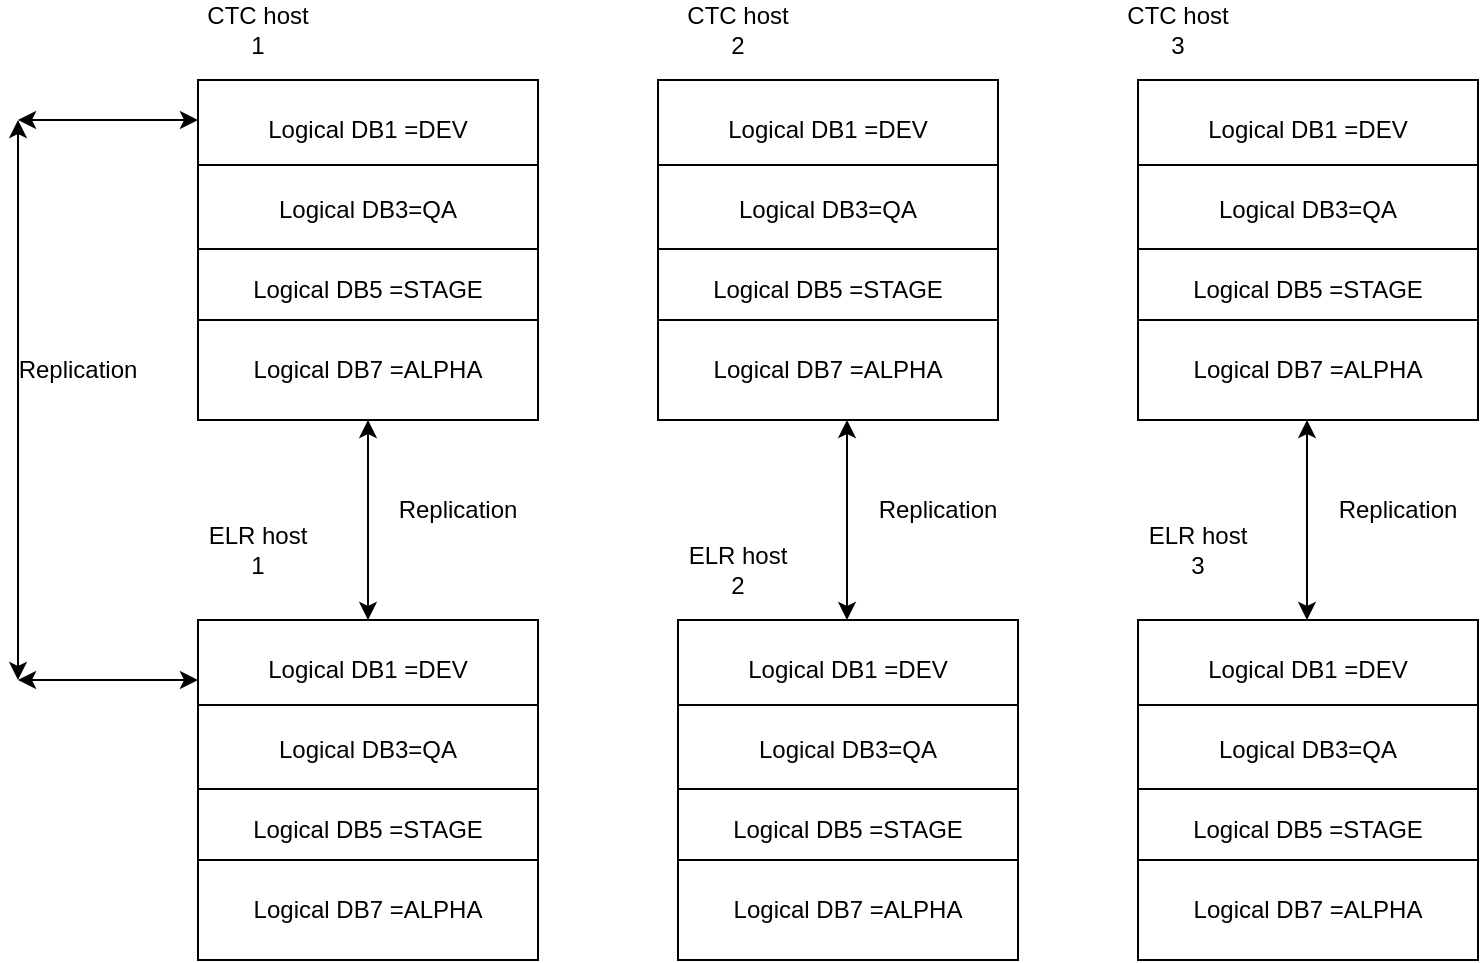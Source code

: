 <mxfile version="21.6.6" type="github">
  <diagram name="Page-1" id="Q7LPxqIHuv_cpELlYRCS">
    <mxGraphModel dx="1034" dy="423" grid="1" gridSize="10" guides="1" tooltips="1" connect="1" arrows="1" fold="1" page="1" pageScale="1" pageWidth="850" pageHeight="1100" math="0" shadow="0">
      <root>
        <mxCell id="0" />
        <mxCell id="1" parent="0" />
        <mxCell id="8BJWhGXCUrjtmx8MCfsU-7" value="CTC host 1" style="text;html=1;strokeColor=none;fillColor=none;align=center;verticalAlign=middle;whiteSpace=wrap;rounded=0;" vertex="1" parent="1">
          <mxGeometry x="120" y="30" width="60" height="30" as="geometry" />
        </mxCell>
        <mxCell id="8BJWhGXCUrjtmx8MCfsU-8" value="CTC host 2" style="text;html=1;strokeColor=none;fillColor=none;align=center;verticalAlign=middle;whiteSpace=wrap;rounded=0;" vertex="1" parent="1">
          <mxGeometry x="360" y="30" width="60" height="30" as="geometry" />
        </mxCell>
        <mxCell id="8BJWhGXCUrjtmx8MCfsU-9" value="CTC host 3" style="text;html=1;strokeColor=none;fillColor=none;align=center;verticalAlign=middle;whiteSpace=wrap;rounded=0;" vertex="1" parent="1">
          <mxGeometry x="580" y="30" width="60" height="30" as="geometry" />
        </mxCell>
        <mxCell id="8BJWhGXCUrjtmx8MCfsU-10" value="ELR host 1" style="text;html=1;strokeColor=none;fillColor=none;align=center;verticalAlign=middle;whiteSpace=wrap;rounded=0;" vertex="1" parent="1">
          <mxGeometry x="120" y="290" width="60" height="30" as="geometry" />
        </mxCell>
        <mxCell id="8BJWhGXCUrjtmx8MCfsU-12" value="ELR host 2" style="text;html=1;strokeColor=none;fillColor=none;align=center;verticalAlign=middle;whiteSpace=wrap;rounded=0;" vertex="1" parent="1">
          <mxGeometry x="360" y="300" width="60" height="30" as="geometry" />
        </mxCell>
        <mxCell id="8BJWhGXCUrjtmx8MCfsU-13" value="ELR host 3" style="text;html=1;strokeColor=none;fillColor=none;align=center;verticalAlign=middle;whiteSpace=wrap;rounded=0;" vertex="1" parent="1">
          <mxGeometry x="590" y="290" width="60" height="30" as="geometry" />
        </mxCell>
        <mxCell id="8BJWhGXCUrjtmx8MCfsU-15" value="" style="endArrow=classic;startArrow=classic;html=1;rounded=0;entryX=0.5;entryY=1;entryDx=0;entryDy=0;exitX=0.5;exitY=0;exitDx=0;exitDy=0;" edge="1" parent="1">
          <mxGeometry width="50" height="50" relative="1" as="geometry">
            <mxPoint x="205" y="340" as="sourcePoint" />
            <mxPoint x="205" y="240" as="targetPoint" />
          </mxGeometry>
        </mxCell>
        <mxCell id="8BJWhGXCUrjtmx8MCfsU-16" value="" style="endArrow=classic;startArrow=classic;html=1;rounded=0;entryX=0.5;entryY=1;entryDx=0;entryDy=0;exitX=0.5;exitY=0;exitDx=0;exitDy=0;" edge="1" parent="1">
          <mxGeometry width="50" height="50" relative="1" as="geometry">
            <mxPoint x="444.5" y="340" as="sourcePoint" />
            <mxPoint x="444.5" y="240" as="targetPoint" />
          </mxGeometry>
        </mxCell>
        <mxCell id="8BJWhGXCUrjtmx8MCfsU-17" value="" style="endArrow=classic;startArrow=classic;html=1;rounded=0;entryX=0.5;entryY=1;entryDx=0;entryDy=0;exitX=0.5;exitY=0;exitDx=0;exitDy=0;" edge="1" parent="1">
          <mxGeometry width="50" height="50" relative="1" as="geometry">
            <mxPoint x="674.5" y="340" as="sourcePoint" />
            <mxPoint x="674.5" y="240" as="targetPoint" />
          </mxGeometry>
        </mxCell>
        <mxCell id="8BJWhGXCUrjtmx8MCfsU-102" value="" style="group" vertex="1" connectable="0" parent="1">
          <mxGeometry x="120" y="70" width="170" height="170" as="geometry" />
        </mxCell>
        <mxCell id="8BJWhGXCUrjtmx8MCfsU-103" value="" style="whiteSpace=wrap;html=1;aspect=fixed;" vertex="1" parent="8BJWhGXCUrjtmx8MCfsU-102">
          <mxGeometry width="170" height="170" as="geometry" />
        </mxCell>
        <mxCell id="8BJWhGXCUrjtmx8MCfsU-104" value="" style="endArrow=none;html=1;rounded=0;exitX=0;exitY=0.25;exitDx=0;exitDy=0;entryX=1;entryY=0.25;entryDx=0;entryDy=0;" edge="1" parent="8BJWhGXCUrjtmx8MCfsU-102" source="8BJWhGXCUrjtmx8MCfsU-103" target="8BJWhGXCUrjtmx8MCfsU-103">
          <mxGeometry width="50" height="50" relative="1" as="geometry">
            <mxPoint x="10" y="50" as="sourcePoint" />
            <mxPoint x="60" as="targetPoint" />
          </mxGeometry>
        </mxCell>
        <mxCell id="8BJWhGXCUrjtmx8MCfsU-105" value="" style="endArrow=none;html=1;rounded=0;exitX=0;exitY=0.25;exitDx=0;exitDy=0;entryX=1;entryY=0.25;entryDx=0;entryDy=0;" edge="1" parent="8BJWhGXCUrjtmx8MCfsU-102">
          <mxGeometry width="50" height="50" relative="1" as="geometry">
            <mxPoint y="84.5" as="sourcePoint" />
            <mxPoint x="170" y="84.5" as="targetPoint" />
          </mxGeometry>
        </mxCell>
        <mxCell id="8BJWhGXCUrjtmx8MCfsU-106" value="" style="endArrow=none;html=1;rounded=0;exitX=0;exitY=0.25;exitDx=0;exitDy=0;entryX=1;entryY=0.25;entryDx=0;entryDy=0;" edge="1" parent="8BJWhGXCUrjtmx8MCfsU-102">
          <mxGeometry width="50" height="50" relative="1" as="geometry">
            <mxPoint y="120" as="sourcePoint" />
            <mxPoint x="170" y="120" as="targetPoint" />
          </mxGeometry>
        </mxCell>
        <mxCell id="8BJWhGXCUrjtmx8MCfsU-107" value="Logical DB1 =DEV" style="text;html=1;strokeColor=none;fillColor=none;align=center;verticalAlign=middle;whiteSpace=wrap;rounded=0;" vertex="1" parent="8BJWhGXCUrjtmx8MCfsU-102">
          <mxGeometry x="10" y="10" width="150" height="30" as="geometry" />
        </mxCell>
        <mxCell id="8BJWhGXCUrjtmx8MCfsU-108" value="Logical DB3=QA" style="text;html=1;strokeColor=none;fillColor=none;align=center;verticalAlign=middle;whiteSpace=wrap;rounded=0;" vertex="1" parent="8BJWhGXCUrjtmx8MCfsU-102">
          <mxGeometry x="10" y="50" width="150" height="30" as="geometry" />
        </mxCell>
        <mxCell id="8BJWhGXCUrjtmx8MCfsU-109" value="Logical DB5 =STAGE" style="text;html=1;strokeColor=none;fillColor=none;align=center;verticalAlign=middle;whiteSpace=wrap;rounded=0;" vertex="1" parent="8BJWhGXCUrjtmx8MCfsU-102">
          <mxGeometry x="10" y="90" width="150" height="30" as="geometry" />
        </mxCell>
        <mxCell id="8BJWhGXCUrjtmx8MCfsU-110" value="Logical DB7 =ALPHA" style="text;html=1;strokeColor=none;fillColor=none;align=center;verticalAlign=middle;whiteSpace=wrap;rounded=0;" vertex="1" parent="8BJWhGXCUrjtmx8MCfsU-102">
          <mxGeometry x="10" y="130" width="150" height="30" as="geometry" />
        </mxCell>
        <mxCell id="8BJWhGXCUrjtmx8MCfsU-120" value="" style="group" vertex="1" connectable="0" parent="1">
          <mxGeometry x="360" y="340" width="170" height="170" as="geometry" />
        </mxCell>
        <mxCell id="8BJWhGXCUrjtmx8MCfsU-121" value="" style="whiteSpace=wrap;html=1;aspect=fixed;" vertex="1" parent="8BJWhGXCUrjtmx8MCfsU-120">
          <mxGeometry width="170" height="170" as="geometry" />
        </mxCell>
        <mxCell id="8BJWhGXCUrjtmx8MCfsU-122" value="" style="endArrow=none;html=1;rounded=0;exitX=0;exitY=0.25;exitDx=0;exitDy=0;entryX=1;entryY=0.25;entryDx=0;entryDy=0;" edge="1" parent="8BJWhGXCUrjtmx8MCfsU-120" source="8BJWhGXCUrjtmx8MCfsU-121" target="8BJWhGXCUrjtmx8MCfsU-121">
          <mxGeometry width="50" height="50" relative="1" as="geometry">
            <mxPoint x="10" y="50" as="sourcePoint" />
            <mxPoint x="60" as="targetPoint" />
          </mxGeometry>
        </mxCell>
        <mxCell id="8BJWhGXCUrjtmx8MCfsU-123" value="" style="endArrow=none;html=1;rounded=0;exitX=0;exitY=0.25;exitDx=0;exitDy=0;entryX=1;entryY=0.25;entryDx=0;entryDy=0;" edge="1" parent="8BJWhGXCUrjtmx8MCfsU-120">
          <mxGeometry width="50" height="50" relative="1" as="geometry">
            <mxPoint y="84.5" as="sourcePoint" />
            <mxPoint x="170" y="84.5" as="targetPoint" />
          </mxGeometry>
        </mxCell>
        <mxCell id="8BJWhGXCUrjtmx8MCfsU-124" value="" style="endArrow=none;html=1;rounded=0;exitX=0;exitY=0.25;exitDx=0;exitDy=0;entryX=1;entryY=0.25;entryDx=0;entryDy=0;" edge="1" parent="8BJWhGXCUrjtmx8MCfsU-120">
          <mxGeometry width="50" height="50" relative="1" as="geometry">
            <mxPoint y="120" as="sourcePoint" />
            <mxPoint x="170" y="120" as="targetPoint" />
          </mxGeometry>
        </mxCell>
        <mxCell id="8BJWhGXCUrjtmx8MCfsU-125" value="Logical DB1 =DEV" style="text;html=1;strokeColor=none;fillColor=none;align=center;verticalAlign=middle;whiteSpace=wrap;rounded=0;" vertex="1" parent="8BJWhGXCUrjtmx8MCfsU-120">
          <mxGeometry x="10" y="10" width="150" height="30" as="geometry" />
        </mxCell>
        <mxCell id="8BJWhGXCUrjtmx8MCfsU-126" value="Logical DB3=QA" style="text;html=1;strokeColor=none;fillColor=none;align=center;verticalAlign=middle;whiteSpace=wrap;rounded=0;" vertex="1" parent="8BJWhGXCUrjtmx8MCfsU-120">
          <mxGeometry x="10" y="50" width="150" height="30" as="geometry" />
        </mxCell>
        <mxCell id="8BJWhGXCUrjtmx8MCfsU-127" value="Logical DB5 =STAGE" style="text;html=1;strokeColor=none;fillColor=none;align=center;verticalAlign=middle;whiteSpace=wrap;rounded=0;" vertex="1" parent="8BJWhGXCUrjtmx8MCfsU-120">
          <mxGeometry x="10" y="90" width="150" height="30" as="geometry" />
        </mxCell>
        <mxCell id="8BJWhGXCUrjtmx8MCfsU-128" value="Logical DB7 =ALPHA" style="text;html=1;strokeColor=none;fillColor=none;align=center;verticalAlign=middle;whiteSpace=wrap;rounded=0;" vertex="1" parent="8BJWhGXCUrjtmx8MCfsU-120">
          <mxGeometry x="10" y="130" width="150" height="30" as="geometry" />
        </mxCell>
        <mxCell id="8BJWhGXCUrjtmx8MCfsU-129" value="" style="group" vertex="1" connectable="0" parent="1">
          <mxGeometry x="590" y="340" width="170" height="170" as="geometry" />
        </mxCell>
        <mxCell id="8BJWhGXCUrjtmx8MCfsU-130" value="" style="whiteSpace=wrap;html=1;aspect=fixed;" vertex="1" parent="8BJWhGXCUrjtmx8MCfsU-129">
          <mxGeometry width="170" height="170" as="geometry" />
        </mxCell>
        <mxCell id="8BJWhGXCUrjtmx8MCfsU-131" value="" style="endArrow=none;html=1;rounded=0;exitX=0;exitY=0.25;exitDx=0;exitDy=0;entryX=1;entryY=0.25;entryDx=0;entryDy=0;" edge="1" parent="8BJWhGXCUrjtmx8MCfsU-129" source="8BJWhGXCUrjtmx8MCfsU-130" target="8BJWhGXCUrjtmx8MCfsU-130">
          <mxGeometry width="50" height="50" relative="1" as="geometry">
            <mxPoint x="10" y="50" as="sourcePoint" />
            <mxPoint x="60" as="targetPoint" />
          </mxGeometry>
        </mxCell>
        <mxCell id="8BJWhGXCUrjtmx8MCfsU-132" value="" style="endArrow=none;html=1;rounded=0;exitX=0;exitY=0.25;exitDx=0;exitDy=0;entryX=1;entryY=0.25;entryDx=0;entryDy=0;" edge="1" parent="8BJWhGXCUrjtmx8MCfsU-129">
          <mxGeometry width="50" height="50" relative="1" as="geometry">
            <mxPoint y="84.5" as="sourcePoint" />
            <mxPoint x="170" y="84.5" as="targetPoint" />
          </mxGeometry>
        </mxCell>
        <mxCell id="8BJWhGXCUrjtmx8MCfsU-133" value="" style="endArrow=none;html=1;rounded=0;exitX=0;exitY=0.25;exitDx=0;exitDy=0;entryX=1;entryY=0.25;entryDx=0;entryDy=0;" edge="1" parent="8BJWhGXCUrjtmx8MCfsU-129">
          <mxGeometry width="50" height="50" relative="1" as="geometry">
            <mxPoint y="120" as="sourcePoint" />
            <mxPoint x="170" y="120" as="targetPoint" />
          </mxGeometry>
        </mxCell>
        <mxCell id="8BJWhGXCUrjtmx8MCfsU-134" value="Logical DB1 =DEV" style="text;html=1;strokeColor=none;fillColor=none;align=center;verticalAlign=middle;whiteSpace=wrap;rounded=0;" vertex="1" parent="8BJWhGXCUrjtmx8MCfsU-129">
          <mxGeometry x="10" y="10" width="150" height="30" as="geometry" />
        </mxCell>
        <mxCell id="8BJWhGXCUrjtmx8MCfsU-135" value="Logical DB3=QA" style="text;html=1;strokeColor=none;fillColor=none;align=center;verticalAlign=middle;whiteSpace=wrap;rounded=0;" vertex="1" parent="8BJWhGXCUrjtmx8MCfsU-129">
          <mxGeometry x="10" y="50" width="150" height="30" as="geometry" />
        </mxCell>
        <mxCell id="8BJWhGXCUrjtmx8MCfsU-136" value="Logical DB5 =STAGE" style="text;html=1;strokeColor=none;fillColor=none;align=center;verticalAlign=middle;whiteSpace=wrap;rounded=0;" vertex="1" parent="8BJWhGXCUrjtmx8MCfsU-129">
          <mxGeometry x="10" y="90" width="150" height="30" as="geometry" />
        </mxCell>
        <mxCell id="8BJWhGXCUrjtmx8MCfsU-137" value="Logical DB7 =ALPHA" style="text;html=1;strokeColor=none;fillColor=none;align=center;verticalAlign=middle;whiteSpace=wrap;rounded=0;" vertex="1" parent="8BJWhGXCUrjtmx8MCfsU-129">
          <mxGeometry x="10" y="130" width="150" height="30" as="geometry" />
        </mxCell>
        <mxCell id="8BJWhGXCUrjtmx8MCfsU-138" value="" style="group" vertex="1" connectable="0" parent="1">
          <mxGeometry x="120" y="340" width="170" height="170" as="geometry" />
        </mxCell>
        <mxCell id="8BJWhGXCUrjtmx8MCfsU-139" value="" style="whiteSpace=wrap;html=1;aspect=fixed;" vertex="1" parent="8BJWhGXCUrjtmx8MCfsU-138">
          <mxGeometry width="170" height="170" as="geometry" />
        </mxCell>
        <mxCell id="8BJWhGXCUrjtmx8MCfsU-140" value="" style="endArrow=none;html=1;rounded=0;exitX=0;exitY=0.25;exitDx=0;exitDy=0;entryX=1;entryY=0.25;entryDx=0;entryDy=0;" edge="1" parent="8BJWhGXCUrjtmx8MCfsU-138" source="8BJWhGXCUrjtmx8MCfsU-139" target="8BJWhGXCUrjtmx8MCfsU-139">
          <mxGeometry width="50" height="50" relative="1" as="geometry">
            <mxPoint x="10" y="50" as="sourcePoint" />
            <mxPoint x="60" as="targetPoint" />
          </mxGeometry>
        </mxCell>
        <mxCell id="8BJWhGXCUrjtmx8MCfsU-141" value="" style="endArrow=none;html=1;rounded=0;exitX=0;exitY=0.25;exitDx=0;exitDy=0;entryX=1;entryY=0.25;entryDx=0;entryDy=0;" edge="1" parent="8BJWhGXCUrjtmx8MCfsU-138">
          <mxGeometry width="50" height="50" relative="1" as="geometry">
            <mxPoint y="84.5" as="sourcePoint" />
            <mxPoint x="170" y="84.5" as="targetPoint" />
          </mxGeometry>
        </mxCell>
        <mxCell id="8BJWhGXCUrjtmx8MCfsU-142" value="" style="endArrow=none;html=1;rounded=0;exitX=0;exitY=0.25;exitDx=0;exitDy=0;entryX=1;entryY=0.25;entryDx=0;entryDy=0;" edge="1" parent="8BJWhGXCUrjtmx8MCfsU-138">
          <mxGeometry width="50" height="50" relative="1" as="geometry">
            <mxPoint y="120" as="sourcePoint" />
            <mxPoint x="170" y="120" as="targetPoint" />
          </mxGeometry>
        </mxCell>
        <mxCell id="8BJWhGXCUrjtmx8MCfsU-143" value="Logical DB1 =DEV" style="text;html=1;strokeColor=none;fillColor=none;align=center;verticalAlign=middle;whiteSpace=wrap;rounded=0;" vertex="1" parent="8BJWhGXCUrjtmx8MCfsU-138">
          <mxGeometry x="10" y="10" width="150" height="30" as="geometry" />
        </mxCell>
        <mxCell id="8BJWhGXCUrjtmx8MCfsU-144" value="Logical DB3=QA" style="text;html=1;strokeColor=none;fillColor=none;align=center;verticalAlign=middle;whiteSpace=wrap;rounded=0;" vertex="1" parent="8BJWhGXCUrjtmx8MCfsU-138">
          <mxGeometry x="10" y="50" width="150" height="30" as="geometry" />
        </mxCell>
        <mxCell id="8BJWhGXCUrjtmx8MCfsU-145" value="Logical DB5 =STAGE" style="text;html=1;strokeColor=none;fillColor=none;align=center;verticalAlign=middle;whiteSpace=wrap;rounded=0;" vertex="1" parent="8BJWhGXCUrjtmx8MCfsU-138">
          <mxGeometry x="10" y="90" width="150" height="30" as="geometry" />
        </mxCell>
        <mxCell id="8BJWhGXCUrjtmx8MCfsU-146" value="Logical DB7 =ALPHA" style="text;html=1;strokeColor=none;fillColor=none;align=center;verticalAlign=middle;whiteSpace=wrap;rounded=0;" vertex="1" parent="8BJWhGXCUrjtmx8MCfsU-138">
          <mxGeometry x="10" y="130" width="150" height="30" as="geometry" />
        </mxCell>
        <mxCell id="8BJWhGXCUrjtmx8MCfsU-147" value="" style="group" vertex="1" connectable="0" parent="1">
          <mxGeometry x="590" y="70" width="170" height="170" as="geometry" />
        </mxCell>
        <mxCell id="8BJWhGXCUrjtmx8MCfsU-148" value="" style="whiteSpace=wrap;html=1;aspect=fixed;" vertex="1" parent="8BJWhGXCUrjtmx8MCfsU-147">
          <mxGeometry width="170" height="170" as="geometry" />
        </mxCell>
        <mxCell id="8BJWhGXCUrjtmx8MCfsU-149" value="" style="endArrow=none;html=1;rounded=0;exitX=0;exitY=0.25;exitDx=0;exitDy=0;entryX=1;entryY=0.25;entryDx=0;entryDy=0;" edge="1" parent="8BJWhGXCUrjtmx8MCfsU-147" source="8BJWhGXCUrjtmx8MCfsU-148" target="8BJWhGXCUrjtmx8MCfsU-148">
          <mxGeometry width="50" height="50" relative="1" as="geometry">
            <mxPoint x="10" y="50" as="sourcePoint" />
            <mxPoint x="60" as="targetPoint" />
          </mxGeometry>
        </mxCell>
        <mxCell id="8BJWhGXCUrjtmx8MCfsU-150" value="" style="endArrow=none;html=1;rounded=0;exitX=0;exitY=0.25;exitDx=0;exitDy=0;entryX=1;entryY=0.25;entryDx=0;entryDy=0;" edge="1" parent="8BJWhGXCUrjtmx8MCfsU-147">
          <mxGeometry width="50" height="50" relative="1" as="geometry">
            <mxPoint y="84.5" as="sourcePoint" />
            <mxPoint x="170" y="84.5" as="targetPoint" />
          </mxGeometry>
        </mxCell>
        <mxCell id="8BJWhGXCUrjtmx8MCfsU-151" value="" style="endArrow=none;html=1;rounded=0;exitX=0;exitY=0.25;exitDx=0;exitDy=0;entryX=1;entryY=0.25;entryDx=0;entryDy=0;" edge="1" parent="8BJWhGXCUrjtmx8MCfsU-147">
          <mxGeometry width="50" height="50" relative="1" as="geometry">
            <mxPoint y="120" as="sourcePoint" />
            <mxPoint x="170" y="120" as="targetPoint" />
          </mxGeometry>
        </mxCell>
        <mxCell id="8BJWhGXCUrjtmx8MCfsU-152" value="Logical DB1 =DEV" style="text;html=1;strokeColor=none;fillColor=none;align=center;verticalAlign=middle;whiteSpace=wrap;rounded=0;" vertex="1" parent="8BJWhGXCUrjtmx8MCfsU-147">
          <mxGeometry x="10" y="10" width="150" height="30" as="geometry" />
        </mxCell>
        <mxCell id="8BJWhGXCUrjtmx8MCfsU-153" value="Logical DB3=QA" style="text;html=1;strokeColor=none;fillColor=none;align=center;verticalAlign=middle;whiteSpace=wrap;rounded=0;" vertex="1" parent="8BJWhGXCUrjtmx8MCfsU-147">
          <mxGeometry x="10" y="50" width="150" height="30" as="geometry" />
        </mxCell>
        <mxCell id="8BJWhGXCUrjtmx8MCfsU-154" value="Logical DB5 =STAGE" style="text;html=1;strokeColor=none;fillColor=none;align=center;verticalAlign=middle;whiteSpace=wrap;rounded=0;" vertex="1" parent="8BJWhGXCUrjtmx8MCfsU-147">
          <mxGeometry x="10" y="90" width="150" height="30" as="geometry" />
        </mxCell>
        <mxCell id="8BJWhGXCUrjtmx8MCfsU-155" value="Logical DB7 =ALPHA" style="text;html=1;strokeColor=none;fillColor=none;align=center;verticalAlign=middle;whiteSpace=wrap;rounded=0;" vertex="1" parent="8BJWhGXCUrjtmx8MCfsU-147">
          <mxGeometry x="10" y="130" width="150" height="30" as="geometry" />
        </mxCell>
        <mxCell id="8BJWhGXCUrjtmx8MCfsU-156" value="" style="group" vertex="1" connectable="0" parent="1">
          <mxGeometry x="350" y="70" width="170" height="170" as="geometry" />
        </mxCell>
        <mxCell id="8BJWhGXCUrjtmx8MCfsU-157" value="" style="whiteSpace=wrap;html=1;aspect=fixed;" vertex="1" parent="8BJWhGXCUrjtmx8MCfsU-156">
          <mxGeometry width="170" height="170" as="geometry" />
        </mxCell>
        <mxCell id="8BJWhGXCUrjtmx8MCfsU-158" value="" style="endArrow=none;html=1;rounded=0;exitX=0;exitY=0.25;exitDx=0;exitDy=0;entryX=1;entryY=0.25;entryDx=0;entryDy=0;" edge="1" parent="8BJWhGXCUrjtmx8MCfsU-156" source="8BJWhGXCUrjtmx8MCfsU-157" target="8BJWhGXCUrjtmx8MCfsU-157">
          <mxGeometry width="50" height="50" relative="1" as="geometry">
            <mxPoint x="10" y="50" as="sourcePoint" />
            <mxPoint x="60" as="targetPoint" />
          </mxGeometry>
        </mxCell>
        <mxCell id="8BJWhGXCUrjtmx8MCfsU-159" value="" style="endArrow=none;html=1;rounded=0;exitX=0;exitY=0.25;exitDx=0;exitDy=0;entryX=1;entryY=0.25;entryDx=0;entryDy=0;" edge="1" parent="8BJWhGXCUrjtmx8MCfsU-156">
          <mxGeometry width="50" height="50" relative="1" as="geometry">
            <mxPoint y="84.5" as="sourcePoint" />
            <mxPoint x="170" y="84.5" as="targetPoint" />
          </mxGeometry>
        </mxCell>
        <mxCell id="8BJWhGXCUrjtmx8MCfsU-160" value="" style="endArrow=none;html=1;rounded=0;exitX=0;exitY=0.25;exitDx=0;exitDy=0;entryX=1;entryY=0.25;entryDx=0;entryDy=0;" edge="1" parent="8BJWhGXCUrjtmx8MCfsU-156">
          <mxGeometry width="50" height="50" relative="1" as="geometry">
            <mxPoint y="120" as="sourcePoint" />
            <mxPoint x="170" y="120" as="targetPoint" />
          </mxGeometry>
        </mxCell>
        <mxCell id="8BJWhGXCUrjtmx8MCfsU-161" value="Logical DB1 =DEV" style="text;html=1;strokeColor=none;fillColor=none;align=center;verticalAlign=middle;whiteSpace=wrap;rounded=0;" vertex="1" parent="8BJWhGXCUrjtmx8MCfsU-156">
          <mxGeometry x="10" y="10" width="150" height="30" as="geometry" />
        </mxCell>
        <mxCell id="8BJWhGXCUrjtmx8MCfsU-162" value="Logical DB3=QA" style="text;html=1;strokeColor=none;fillColor=none;align=center;verticalAlign=middle;whiteSpace=wrap;rounded=0;" vertex="1" parent="8BJWhGXCUrjtmx8MCfsU-156">
          <mxGeometry x="10" y="50" width="150" height="30" as="geometry" />
        </mxCell>
        <mxCell id="8BJWhGXCUrjtmx8MCfsU-163" value="Logical DB5 =STAGE" style="text;html=1;strokeColor=none;fillColor=none;align=center;verticalAlign=middle;whiteSpace=wrap;rounded=0;" vertex="1" parent="8BJWhGXCUrjtmx8MCfsU-156">
          <mxGeometry x="10" y="90" width="150" height="30" as="geometry" />
        </mxCell>
        <mxCell id="8BJWhGXCUrjtmx8MCfsU-164" value="Logical DB7 =ALPHA" style="text;html=1;strokeColor=none;fillColor=none;align=center;verticalAlign=middle;whiteSpace=wrap;rounded=0;" vertex="1" parent="8BJWhGXCUrjtmx8MCfsU-156">
          <mxGeometry x="10" y="130" width="150" height="30" as="geometry" />
        </mxCell>
        <mxCell id="8BJWhGXCUrjtmx8MCfsU-179" value="" style="endArrow=classic;startArrow=classic;html=1;rounded=0;" edge="1" parent="1">
          <mxGeometry width="50" height="50" relative="1" as="geometry">
            <mxPoint x="30" y="90" as="sourcePoint" />
            <mxPoint x="120" y="90" as="targetPoint" />
          </mxGeometry>
        </mxCell>
        <mxCell id="8BJWhGXCUrjtmx8MCfsU-180" value="" style="endArrow=classic;startArrow=classic;html=1;rounded=0;" edge="1" parent="1">
          <mxGeometry width="50" height="50" relative="1" as="geometry">
            <mxPoint x="30" y="90" as="sourcePoint" />
            <mxPoint x="30" y="370" as="targetPoint" />
          </mxGeometry>
        </mxCell>
        <mxCell id="8BJWhGXCUrjtmx8MCfsU-181" value="" style="endArrow=classic;startArrow=classic;html=1;rounded=0;" edge="1" parent="1">
          <mxGeometry width="50" height="50" relative="1" as="geometry">
            <mxPoint x="30" y="370" as="sourcePoint" />
            <mxPoint x="120" y="370" as="targetPoint" />
          </mxGeometry>
        </mxCell>
        <mxCell id="8BJWhGXCUrjtmx8MCfsU-185" value="Replication" style="text;html=1;strokeColor=none;fillColor=none;align=center;verticalAlign=middle;whiteSpace=wrap;rounded=0;" vertex="1" parent="1">
          <mxGeometry x="220" y="270" width="60" height="30" as="geometry" />
        </mxCell>
        <mxCell id="8BJWhGXCUrjtmx8MCfsU-186" value="Replication" style="text;html=1;strokeColor=none;fillColor=none;align=center;verticalAlign=middle;whiteSpace=wrap;rounded=0;" vertex="1" parent="1">
          <mxGeometry x="30" y="200" width="60" height="30" as="geometry" />
        </mxCell>
        <mxCell id="8BJWhGXCUrjtmx8MCfsU-187" value="Replication" style="text;html=1;strokeColor=none;fillColor=none;align=center;verticalAlign=middle;whiteSpace=wrap;rounded=0;" vertex="1" parent="1">
          <mxGeometry x="460" y="270" width="60" height="30" as="geometry" />
        </mxCell>
        <mxCell id="8BJWhGXCUrjtmx8MCfsU-188" value="Replication" style="text;html=1;strokeColor=none;fillColor=none;align=center;verticalAlign=middle;whiteSpace=wrap;rounded=0;" vertex="1" parent="1">
          <mxGeometry x="690" y="270" width="60" height="30" as="geometry" />
        </mxCell>
      </root>
    </mxGraphModel>
  </diagram>
</mxfile>
